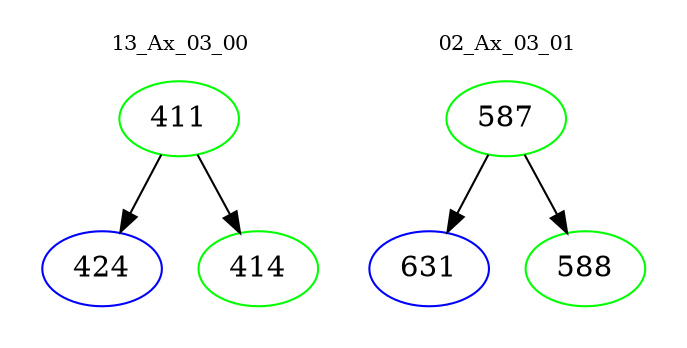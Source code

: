 digraph{
subgraph cluster_0 {
color = white
label = "13_Ax_03_00";
fontsize=10;
T0_411 [label="411", color="green"]
T0_411 -> T0_424 [color="black"]
T0_424 [label="424", color="blue"]
T0_411 -> T0_414 [color="black"]
T0_414 [label="414", color="green"]
}
subgraph cluster_1 {
color = white
label = "02_Ax_03_01";
fontsize=10;
T1_587 [label="587", color="green"]
T1_587 -> T1_631 [color="black"]
T1_631 [label="631", color="blue"]
T1_587 -> T1_588 [color="black"]
T1_588 [label="588", color="green"]
}
}
